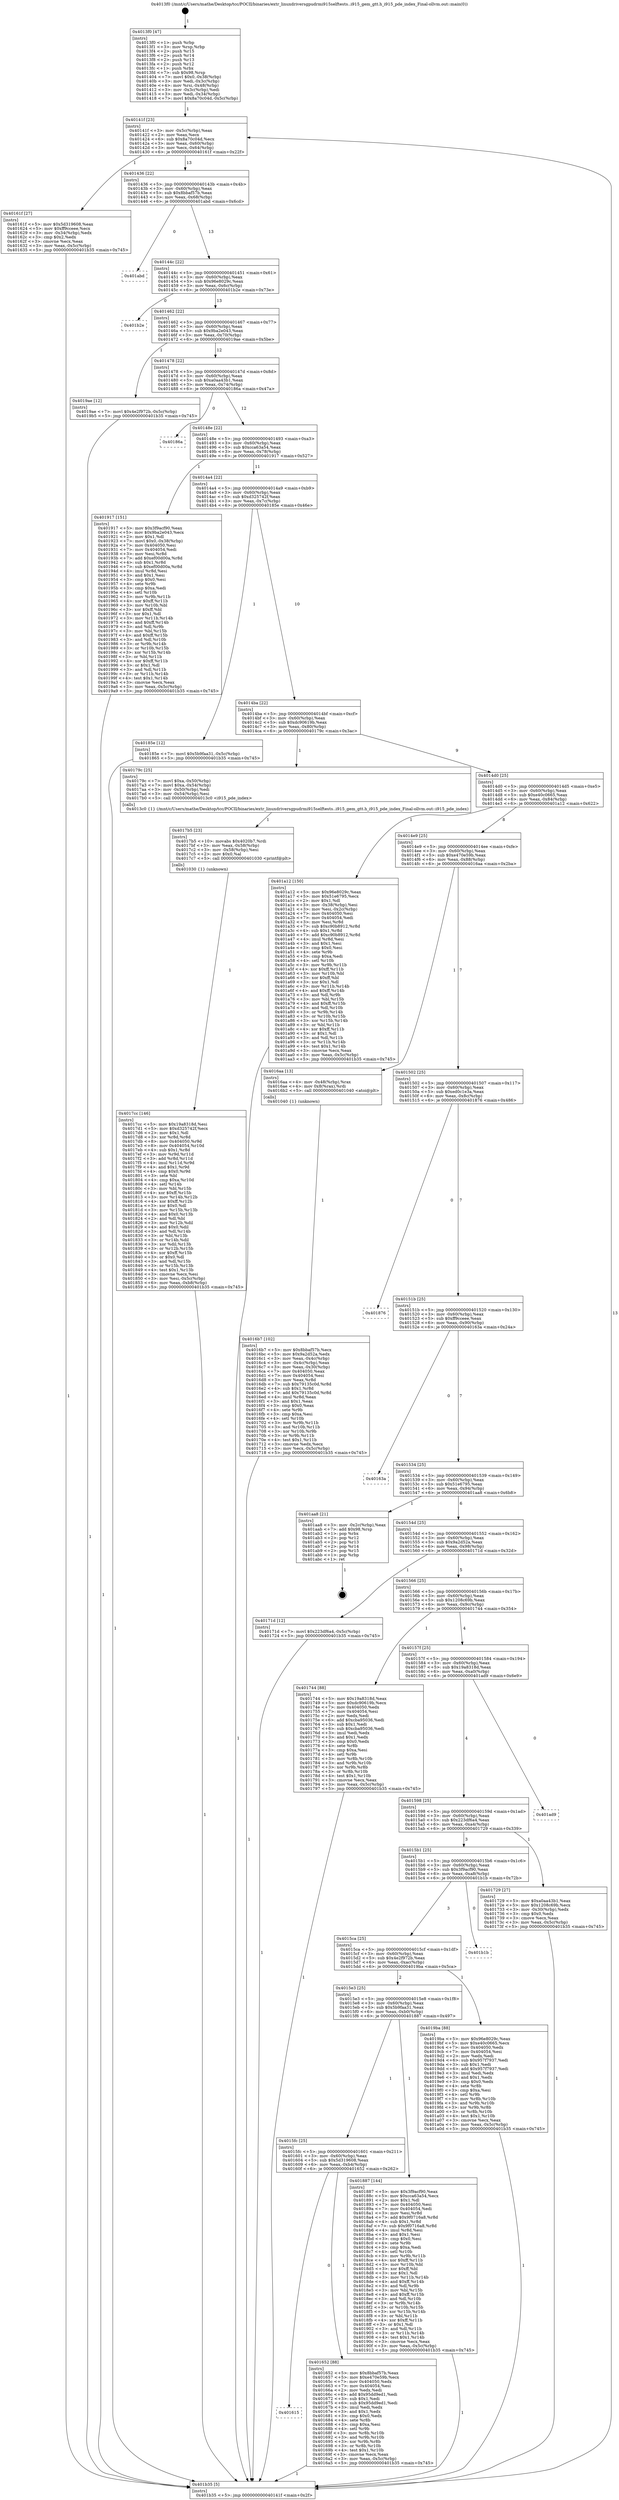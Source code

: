 digraph "0x4013f0" {
  label = "0x4013f0 (/mnt/c/Users/mathe/Desktop/tcc/POCII/binaries/extr_linuxdriversgpudrmi915selftests..i915_gem_gtt.h_i915_pde_index_Final-ollvm.out::main(0))"
  labelloc = "t"
  node[shape=record]

  Entry [label="",width=0.3,height=0.3,shape=circle,fillcolor=black,style=filled]
  "0x40141f" [label="{
     0x40141f [23]\l
     | [instrs]\l
     &nbsp;&nbsp;0x40141f \<+3\>: mov -0x5c(%rbp),%eax\l
     &nbsp;&nbsp;0x401422 \<+2\>: mov %eax,%ecx\l
     &nbsp;&nbsp;0x401424 \<+6\>: sub $0x8a70c04d,%ecx\l
     &nbsp;&nbsp;0x40142a \<+3\>: mov %eax,-0x60(%rbp)\l
     &nbsp;&nbsp;0x40142d \<+3\>: mov %ecx,-0x64(%rbp)\l
     &nbsp;&nbsp;0x401430 \<+6\>: je 000000000040161f \<main+0x22f\>\l
  }"]
  "0x40161f" [label="{
     0x40161f [27]\l
     | [instrs]\l
     &nbsp;&nbsp;0x40161f \<+5\>: mov $0x5d319608,%eax\l
     &nbsp;&nbsp;0x401624 \<+5\>: mov $0xff9cceee,%ecx\l
     &nbsp;&nbsp;0x401629 \<+3\>: mov -0x34(%rbp),%edx\l
     &nbsp;&nbsp;0x40162c \<+3\>: cmp $0x2,%edx\l
     &nbsp;&nbsp;0x40162f \<+3\>: cmovne %ecx,%eax\l
     &nbsp;&nbsp;0x401632 \<+3\>: mov %eax,-0x5c(%rbp)\l
     &nbsp;&nbsp;0x401635 \<+5\>: jmp 0000000000401b35 \<main+0x745\>\l
  }"]
  "0x401436" [label="{
     0x401436 [22]\l
     | [instrs]\l
     &nbsp;&nbsp;0x401436 \<+5\>: jmp 000000000040143b \<main+0x4b\>\l
     &nbsp;&nbsp;0x40143b \<+3\>: mov -0x60(%rbp),%eax\l
     &nbsp;&nbsp;0x40143e \<+5\>: sub $0x8bbaf57b,%eax\l
     &nbsp;&nbsp;0x401443 \<+3\>: mov %eax,-0x68(%rbp)\l
     &nbsp;&nbsp;0x401446 \<+6\>: je 0000000000401abd \<main+0x6cd\>\l
  }"]
  "0x401b35" [label="{
     0x401b35 [5]\l
     | [instrs]\l
     &nbsp;&nbsp;0x401b35 \<+5\>: jmp 000000000040141f \<main+0x2f\>\l
  }"]
  "0x4013f0" [label="{
     0x4013f0 [47]\l
     | [instrs]\l
     &nbsp;&nbsp;0x4013f0 \<+1\>: push %rbp\l
     &nbsp;&nbsp;0x4013f1 \<+3\>: mov %rsp,%rbp\l
     &nbsp;&nbsp;0x4013f4 \<+2\>: push %r15\l
     &nbsp;&nbsp;0x4013f6 \<+2\>: push %r14\l
     &nbsp;&nbsp;0x4013f8 \<+2\>: push %r13\l
     &nbsp;&nbsp;0x4013fa \<+2\>: push %r12\l
     &nbsp;&nbsp;0x4013fc \<+1\>: push %rbx\l
     &nbsp;&nbsp;0x4013fd \<+7\>: sub $0x98,%rsp\l
     &nbsp;&nbsp;0x401404 \<+7\>: movl $0x0,-0x38(%rbp)\l
     &nbsp;&nbsp;0x40140b \<+3\>: mov %edi,-0x3c(%rbp)\l
     &nbsp;&nbsp;0x40140e \<+4\>: mov %rsi,-0x48(%rbp)\l
     &nbsp;&nbsp;0x401412 \<+3\>: mov -0x3c(%rbp),%edi\l
     &nbsp;&nbsp;0x401415 \<+3\>: mov %edi,-0x34(%rbp)\l
     &nbsp;&nbsp;0x401418 \<+7\>: movl $0x8a70c04d,-0x5c(%rbp)\l
  }"]
  Exit [label="",width=0.3,height=0.3,shape=circle,fillcolor=black,style=filled,peripheries=2]
  "0x401abd" [label="{
     0x401abd\l
  }", style=dashed]
  "0x40144c" [label="{
     0x40144c [22]\l
     | [instrs]\l
     &nbsp;&nbsp;0x40144c \<+5\>: jmp 0000000000401451 \<main+0x61\>\l
     &nbsp;&nbsp;0x401451 \<+3\>: mov -0x60(%rbp),%eax\l
     &nbsp;&nbsp;0x401454 \<+5\>: sub $0x96e8029c,%eax\l
     &nbsp;&nbsp;0x401459 \<+3\>: mov %eax,-0x6c(%rbp)\l
     &nbsp;&nbsp;0x40145c \<+6\>: je 0000000000401b2e \<main+0x73e\>\l
  }"]
  "0x4017cc" [label="{
     0x4017cc [146]\l
     | [instrs]\l
     &nbsp;&nbsp;0x4017cc \<+5\>: mov $0x19a8318d,%esi\l
     &nbsp;&nbsp;0x4017d1 \<+5\>: mov $0xd325742f,%ecx\l
     &nbsp;&nbsp;0x4017d6 \<+2\>: mov $0x1,%dl\l
     &nbsp;&nbsp;0x4017d8 \<+3\>: xor %r8d,%r8d\l
     &nbsp;&nbsp;0x4017db \<+8\>: mov 0x404050,%r9d\l
     &nbsp;&nbsp;0x4017e3 \<+8\>: mov 0x404054,%r10d\l
     &nbsp;&nbsp;0x4017eb \<+4\>: sub $0x1,%r8d\l
     &nbsp;&nbsp;0x4017ef \<+3\>: mov %r9d,%r11d\l
     &nbsp;&nbsp;0x4017f2 \<+3\>: add %r8d,%r11d\l
     &nbsp;&nbsp;0x4017f5 \<+4\>: imul %r11d,%r9d\l
     &nbsp;&nbsp;0x4017f9 \<+4\>: and $0x1,%r9d\l
     &nbsp;&nbsp;0x4017fd \<+4\>: cmp $0x0,%r9d\l
     &nbsp;&nbsp;0x401801 \<+3\>: sete %bl\l
     &nbsp;&nbsp;0x401804 \<+4\>: cmp $0xa,%r10d\l
     &nbsp;&nbsp;0x401808 \<+4\>: setl %r14b\l
     &nbsp;&nbsp;0x40180c \<+3\>: mov %bl,%r15b\l
     &nbsp;&nbsp;0x40180f \<+4\>: xor $0xff,%r15b\l
     &nbsp;&nbsp;0x401813 \<+3\>: mov %r14b,%r12b\l
     &nbsp;&nbsp;0x401816 \<+4\>: xor $0xff,%r12b\l
     &nbsp;&nbsp;0x40181a \<+3\>: xor $0x0,%dl\l
     &nbsp;&nbsp;0x40181d \<+3\>: mov %r15b,%r13b\l
     &nbsp;&nbsp;0x401820 \<+4\>: and $0x0,%r13b\l
     &nbsp;&nbsp;0x401824 \<+2\>: and %dl,%bl\l
     &nbsp;&nbsp;0x401826 \<+3\>: mov %r12b,%dil\l
     &nbsp;&nbsp;0x401829 \<+4\>: and $0x0,%dil\l
     &nbsp;&nbsp;0x40182d \<+3\>: and %dl,%r14b\l
     &nbsp;&nbsp;0x401830 \<+3\>: or %bl,%r13b\l
     &nbsp;&nbsp;0x401833 \<+3\>: or %r14b,%dil\l
     &nbsp;&nbsp;0x401836 \<+3\>: xor %dil,%r13b\l
     &nbsp;&nbsp;0x401839 \<+3\>: or %r12b,%r15b\l
     &nbsp;&nbsp;0x40183c \<+4\>: xor $0xff,%r15b\l
     &nbsp;&nbsp;0x401840 \<+3\>: or $0x0,%dl\l
     &nbsp;&nbsp;0x401843 \<+3\>: and %dl,%r15b\l
     &nbsp;&nbsp;0x401846 \<+3\>: or %r15b,%r13b\l
     &nbsp;&nbsp;0x401849 \<+4\>: test $0x1,%r13b\l
     &nbsp;&nbsp;0x40184d \<+3\>: cmovne %ecx,%esi\l
     &nbsp;&nbsp;0x401850 \<+3\>: mov %esi,-0x5c(%rbp)\l
     &nbsp;&nbsp;0x401853 \<+6\>: mov %eax,-0xb8(%rbp)\l
     &nbsp;&nbsp;0x401859 \<+5\>: jmp 0000000000401b35 \<main+0x745\>\l
  }"]
  "0x401b2e" [label="{
     0x401b2e\l
  }", style=dashed]
  "0x401462" [label="{
     0x401462 [22]\l
     | [instrs]\l
     &nbsp;&nbsp;0x401462 \<+5\>: jmp 0000000000401467 \<main+0x77\>\l
     &nbsp;&nbsp;0x401467 \<+3\>: mov -0x60(%rbp),%eax\l
     &nbsp;&nbsp;0x40146a \<+5\>: sub $0x9ba2e043,%eax\l
     &nbsp;&nbsp;0x40146f \<+3\>: mov %eax,-0x70(%rbp)\l
     &nbsp;&nbsp;0x401472 \<+6\>: je 00000000004019ae \<main+0x5be\>\l
  }"]
  "0x4017b5" [label="{
     0x4017b5 [23]\l
     | [instrs]\l
     &nbsp;&nbsp;0x4017b5 \<+10\>: movabs $0x4020b7,%rdi\l
     &nbsp;&nbsp;0x4017bf \<+3\>: mov %eax,-0x58(%rbp)\l
     &nbsp;&nbsp;0x4017c2 \<+3\>: mov -0x58(%rbp),%esi\l
     &nbsp;&nbsp;0x4017c5 \<+2\>: mov $0x0,%al\l
     &nbsp;&nbsp;0x4017c7 \<+5\>: call 0000000000401030 \<printf@plt\>\l
     | [calls]\l
     &nbsp;&nbsp;0x401030 \{1\} (unknown)\l
  }"]
  "0x4019ae" [label="{
     0x4019ae [12]\l
     | [instrs]\l
     &nbsp;&nbsp;0x4019ae \<+7\>: movl $0x4e2f972b,-0x5c(%rbp)\l
     &nbsp;&nbsp;0x4019b5 \<+5\>: jmp 0000000000401b35 \<main+0x745\>\l
  }"]
  "0x401478" [label="{
     0x401478 [22]\l
     | [instrs]\l
     &nbsp;&nbsp;0x401478 \<+5\>: jmp 000000000040147d \<main+0x8d\>\l
     &nbsp;&nbsp;0x40147d \<+3\>: mov -0x60(%rbp),%eax\l
     &nbsp;&nbsp;0x401480 \<+5\>: sub $0xa0aa43b1,%eax\l
     &nbsp;&nbsp;0x401485 \<+3\>: mov %eax,-0x74(%rbp)\l
     &nbsp;&nbsp;0x401488 \<+6\>: je 000000000040186a \<main+0x47a\>\l
  }"]
  "0x4016b7" [label="{
     0x4016b7 [102]\l
     | [instrs]\l
     &nbsp;&nbsp;0x4016b7 \<+5\>: mov $0x8bbaf57b,%ecx\l
     &nbsp;&nbsp;0x4016bc \<+5\>: mov $0x9a2d52a,%edx\l
     &nbsp;&nbsp;0x4016c1 \<+3\>: mov %eax,-0x4c(%rbp)\l
     &nbsp;&nbsp;0x4016c4 \<+3\>: mov -0x4c(%rbp),%eax\l
     &nbsp;&nbsp;0x4016c7 \<+3\>: mov %eax,-0x30(%rbp)\l
     &nbsp;&nbsp;0x4016ca \<+7\>: mov 0x404050,%eax\l
     &nbsp;&nbsp;0x4016d1 \<+7\>: mov 0x404054,%esi\l
     &nbsp;&nbsp;0x4016d8 \<+3\>: mov %eax,%r8d\l
     &nbsp;&nbsp;0x4016db \<+7\>: sub $0x79135c0d,%r8d\l
     &nbsp;&nbsp;0x4016e2 \<+4\>: sub $0x1,%r8d\l
     &nbsp;&nbsp;0x4016e6 \<+7\>: add $0x79135c0d,%r8d\l
     &nbsp;&nbsp;0x4016ed \<+4\>: imul %r8d,%eax\l
     &nbsp;&nbsp;0x4016f1 \<+3\>: and $0x1,%eax\l
     &nbsp;&nbsp;0x4016f4 \<+3\>: cmp $0x0,%eax\l
     &nbsp;&nbsp;0x4016f7 \<+4\>: sete %r9b\l
     &nbsp;&nbsp;0x4016fb \<+3\>: cmp $0xa,%esi\l
     &nbsp;&nbsp;0x4016fe \<+4\>: setl %r10b\l
     &nbsp;&nbsp;0x401702 \<+3\>: mov %r9b,%r11b\l
     &nbsp;&nbsp;0x401705 \<+3\>: and %r10b,%r11b\l
     &nbsp;&nbsp;0x401708 \<+3\>: xor %r10b,%r9b\l
     &nbsp;&nbsp;0x40170b \<+3\>: or %r9b,%r11b\l
     &nbsp;&nbsp;0x40170e \<+4\>: test $0x1,%r11b\l
     &nbsp;&nbsp;0x401712 \<+3\>: cmovne %edx,%ecx\l
     &nbsp;&nbsp;0x401715 \<+3\>: mov %ecx,-0x5c(%rbp)\l
     &nbsp;&nbsp;0x401718 \<+5\>: jmp 0000000000401b35 \<main+0x745\>\l
  }"]
  "0x40186a" [label="{
     0x40186a\l
  }", style=dashed]
  "0x40148e" [label="{
     0x40148e [22]\l
     | [instrs]\l
     &nbsp;&nbsp;0x40148e \<+5\>: jmp 0000000000401493 \<main+0xa3\>\l
     &nbsp;&nbsp;0x401493 \<+3\>: mov -0x60(%rbp),%eax\l
     &nbsp;&nbsp;0x401496 \<+5\>: sub $0xcca63a54,%eax\l
     &nbsp;&nbsp;0x40149b \<+3\>: mov %eax,-0x78(%rbp)\l
     &nbsp;&nbsp;0x40149e \<+6\>: je 0000000000401917 \<main+0x527\>\l
  }"]
  "0x401615" [label="{
     0x401615\l
  }", style=dashed]
  "0x401917" [label="{
     0x401917 [151]\l
     | [instrs]\l
     &nbsp;&nbsp;0x401917 \<+5\>: mov $0x3f9acf90,%eax\l
     &nbsp;&nbsp;0x40191c \<+5\>: mov $0x9ba2e043,%ecx\l
     &nbsp;&nbsp;0x401921 \<+2\>: mov $0x1,%dl\l
     &nbsp;&nbsp;0x401923 \<+7\>: movl $0x0,-0x38(%rbp)\l
     &nbsp;&nbsp;0x40192a \<+7\>: mov 0x404050,%esi\l
     &nbsp;&nbsp;0x401931 \<+7\>: mov 0x404054,%edi\l
     &nbsp;&nbsp;0x401938 \<+3\>: mov %esi,%r8d\l
     &nbsp;&nbsp;0x40193b \<+7\>: add $0xef00d00a,%r8d\l
     &nbsp;&nbsp;0x401942 \<+4\>: sub $0x1,%r8d\l
     &nbsp;&nbsp;0x401946 \<+7\>: sub $0xef00d00a,%r8d\l
     &nbsp;&nbsp;0x40194d \<+4\>: imul %r8d,%esi\l
     &nbsp;&nbsp;0x401951 \<+3\>: and $0x1,%esi\l
     &nbsp;&nbsp;0x401954 \<+3\>: cmp $0x0,%esi\l
     &nbsp;&nbsp;0x401957 \<+4\>: sete %r9b\l
     &nbsp;&nbsp;0x40195b \<+3\>: cmp $0xa,%edi\l
     &nbsp;&nbsp;0x40195e \<+4\>: setl %r10b\l
     &nbsp;&nbsp;0x401962 \<+3\>: mov %r9b,%r11b\l
     &nbsp;&nbsp;0x401965 \<+4\>: xor $0xff,%r11b\l
     &nbsp;&nbsp;0x401969 \<+3\>: mov %r10b,%bl\l
     &nbsp;&nbsp;0x40196c \<+3\>: xor $0xff,%bl\l
     &nbsp;&nbsp;0x40196f \<+3\>: xor $0x1,%dl\l
     &nbsp;&nbsp;0x401972 \<+3\>: mov %r11b,%r14b\l
     &nbsp;&nbsp;0x401975 \<+4\>: and $0xff,%r14b\l
     &nbsp;&nbsp;0x401979 \<+3\>: and %dl,%r9b\l
     &nbsp;&nbsp;0x40197c \<+3\>: mov %bl,%r15b\l
     &nbsp;&nbsp;0x40197f \<+4\>: and $0xff,%r15b\l
     &nbsp;&nbsp;0x401983 \<+3\>: and %dl,%r10b\l
     &nbsp;&nbsp;0x401986 \<+3\>: or %r9b,%r14b\l
     &nbsp;&nbsp;0x401989 \<+3\>: or %r10b,%r15b\l
     &nbsp;&nbsp;0x40198c \<+3\>: xor %r15b,%r14b\l
     &nbsp;&nbsp;0x40198f \<+3\>: or %bl,%r11b\l
     &nbsp;&nbsp;0x401992 \<+4\>: xor $0xff,%r11b\l
     &nbsp;&nbsp;0x401996 \<+3\>: or $0x1,%dl\l
     &nbsp;&nbsp;0x401999 \<+3\>: and %dl,%r11b\l
     &nbsp;&nbsp;0x40199c \<+3\>: or %r11b,%r14b\l
     &nbsp;&nbsp;0x40199f \<+4\>: test $0x1,%r14b\l
     &nbsp;&nbsp;0x4019a3 \<+3\>: cmovne %ecx,%eax\l
     &nbsp;&nbsp;0x4019a6 \<+3\>: mov %eax,-0x5c(%rbp)\l
     &nbsp;&nbsp;0x4019a9 \<+5\>: jmp 0000000000401b35 \<main+0x745\>\l
  }"]
  "0x4014a4" [label="{
     0x4014a4 [22]\l
     | [instrs]\l
     &nbsp;&nbsp;0x4014a4 \<+5\>: jmp 00000000004014a9 \<main+0xb9\>\l
     &nbsp;&nbsp;0x4014a9 \<+3\>: mov -0x60(%rbp),%eax\l
     &nbsp;&nbsp;0x4014ac \<+5\>: sub $0xd325742f,%eax\l
     &nbsp;&nbsp;0x4014b1 \<+3\>: mov %eax,-0x7c(%rbp)\l
     &nbsp;&nbsp;0x4014b4 \<+6\>: je 000000000040185e \<main+0x46e\>\l
  }"]
  "0x401652" [label="{
     0x401652 [88]\l
     | [instrs]\l
     &nbsp;&nbsp;0x401652 \<+5\>: mov $0x8bbaf57b,%eax\l
     &nbsp;&nbsp;0x401657 \<+5\>: mov $0xe470e59b,%ecx\l
     &nbsp;&nbsp;0x40165c \<+7\>: mov 0x404050,%edx\l
     &nbsp;&nbsp;0x401663 \<+7\>: mov 0x404054,%esi\l
     &nbsp;&nbsp;0x40166a \<+2\>: mov %edx,%edi\l
     &nbsp;&nbsp;0x40166c \<+6\>: add $0x95dd9ed1,%edi\l
     &nbsp;&nbsp;0x401672 \<+3\>: sub $0x1,%edi\l
     &nbsp;&nbsp;0x401675 \<+6\>: sub $0x95dd9ed1,%edi\l
     &nbsp;&nbsp;0x40167b \<+3\>: imul %edi,%edx\l
     &nbsp;&nbsp;0x40167e \<+3\>: and $0x1,%edx\l
     &nbsp;&nbsp;0x401681 \<+3\>: cmp $0x0,%edx\l
     &nbsp;&nbsp;0x401684 \<+4\>: sete %r8b\l
     &nbsp;&nbsp;0x401688 \<+3\>: cmp $0xa,%esi\l
     &nbsp;&nbsp;0x40168b \<+4\>: setl %r9b\l
     &nbsp;&nbsp;0x40168f \<+3\>: mov %r8b,%r10b\l
     &nbsp;&nbsp;0x401692 \<+3\>: and %r9b,%r10b\l
     &nbsp;&nbsp;0x401695 \<+3\>: xor %r9b,%r8b\l
     &nbsp;&nbsp;0x401698 \<+3\>: or %r8b,%r10b\l
     &nbsp;&nbsp;0x40169b \<+4\>: test $0x1,%r10b\l
     &nbsp;&nbsp;0x40169f \<+3\>: cmovne %ecx,%eax\l
     &nbsp;&nbsp;0x4016a2 \<+3\>: mov %eax,-0x5c(%rbp)\l
     &nbsp;&nbsp;0x4016a5 \<+5\>: jmp 0000000000401b35 \<main+0x745\>\l
  }"]
  "0x40185e" [label="{
     0x40185e [12]\l
     | [instrs]\l
     &nbsp;&nbsp;0x40185e \<+7\>: movl $0x5b9faa31,-0x5c(%rbp)\l
     &nbsp;&nbsp;0x401865 \<+5\>: jmp 0000000000401b35 \<main+0x745\>\l
  }"]
  "0x4014ba" [label="{
     0x4014ba [22]\l
     | [instrs]\l
     &nbsp;&nbsp;0x4014ba \<+5\>: jmp 00000000004014bf \<main+0xcf\>\l
     &nbsp;&nbsp;0x4014bf \<+3\>: mov -0x60(%rbp),%eax\l
     &nbsp;&nbsp;0x4014c2 \<+5\>: sub $0xdc90619b,%eax\l
     &nbsp;&nbsp;0x4014c7 \<+3\>: mov %eax,-0x80(%rbp)\l
     &nbsp;&nbsp;0x4014ca \<+6\>: je 000000000040179c \<main+0x3ac\>\l
  }"]
  "0x4015fc" [label="{
     0x4015fc [25]\l
     | [instrs]\l
     &nbsp;&nbsp;0x4015fc \<+5\>: jmp 0000000000401601 \<main+0x211\>\l
     &nbsp;&nbsp;0x401601 \<+3\>: mov -0x60(%rbp),%eax\l
     &nbsp;&nbsp;0x401604 \<+5\>: sub $0x5d319608,%eax\l
     &nbsp;&nbsp;0x401609 \<+6\>: mov %eax,-0xb4(%rbp)\l
     &nbsp;&nbsp;0x40160f \<+6\>: je 0000000000401652 \<main+0x262\>\l
  }"]
  "0x40179c" [label="{
     0x40179c [25]\l
     | [instrs]\l
     &nbsp;&nbsp;0x40179c \<+7\>: movl $0xa,-0x50(%rbp)\l
     &nbsp;&nbsp;0x4017a3 \<+7\>: movl $0xa,-0x54(%rbp)\l
     &nbsp;&nbsp;0x4017aa \<+3\>: mov -0x50(%rbp),%edi\l
     &nbsp;&nbsp;0x4017ad \<+3\>: mov -0x54(%rbp),%esi\l
     &nbsp;&nbsp;0x4017b0 \<+5\>: call 00000000004013c0 \<i915_pde_index\>\l
     | [calls]\l
     &nbsp;&nbsp;0x4013c0 \{1\} (/mnt/c/Users/mathe/Desktop/tcc/POCII/binaries/extr_linuxdriversgpudrmi915selftests..i915_gem_gtt.h_i915_pde_index_Final-ollvm.out::i915_pde_index)\l
  }"]
  "0x4014d0" [label="{
     0x4014d0 [25]\l
     | [instrs]\l
     &nbsp;&nbsp;0x4014d0 \<+5\>: jmp 00000000004014d5 \<main+0xe5\>\l
     &nbsp;&nbsp;0x4014d5 \<+3\>: mov -0x60(%rbp),%eax\l
     &nbsp;&nbsp;0x4014d8 \<+5\>: sub $0xe40c0665,%eax\l
     &nbsp;&nbsp;0x4014dd \<+6\>: mov %eax,-0x84(%rbp)\l
     &nbsp;&nbsp;0x4014e3 \<+6\>: je 0000000000401a12 \<main+0x622\>\l
  }"]
  "0x401887" [label="{
     0x401887 [144]\l
     | [instrs]\l
     &nbsp;&nbsp;0x401887 \<+5\>: mov $0x3f9acf90,%eax\l
     &nbsp;&nbsp;0x40188c \<+5\>: mov $0xcca63a54,%ecx\l
     &nbsp;&nbsp;0x401891 \<+2\>: mov $0x1,%dl\l
     &nbsp;&nbsp;0x401893 \<+7\>: mov 0x404050,%esi\l
     &nbsp;&nbsp;0x40189a \<+7\>: mov 0x404054,%edi\l
     &nbsp;&nbsp;0x4018a1 \<+3\>: mov %esi,%r8d\l
     &nbsp;&nbsp;0x4018a4 \<+7\>: add $0x9f0716a8,%r8d\l
     &nbsp;&nbsp;0x4018ab \<+4\>: sub $0x1,%r8d\l
     &nbsp;&nbsp;0x4018af \<+7\>: sub $0x9f0716a8,%r8d\l
     &nbsp;&nbsp;0x4018b6 \<+4\>: imul %r8d,%esi\l
     &nbsp;&nbsp;0x4018ba \<+3\>: and $0x1,%esi\l
     &nbsp;&nbsp;0x4018bd \<+3\>: cmp $0x0,%esi\l
     &nbsp;&nbsp;0x4018c0 \<+4\>: sete %r9b\l
     &nbsp;&nbsp;0x4018c4 \<+3\>: cmp $0xa,%edi\l
     &nbsp;&nbsp;0x4018c7 \<+4\>: setl %r10b\l
     &nbsp;&nbsp;0x4018cb \<+3\>: mov %r9b,%r11b\l
     &nbsp;&nbsp;0x4018ce \<+4\>: xor $0xff,%r11b\l
     &nbsp;&nbsp;0x4018d2 \<+3\>: mov %r10b,%bl\l
     &nbsp;&nbsp;0x4018d5 \<+3\>: xor $0xff,%bl\l
     &nbsp;&nbsp;0x4018d8 \<+3\>: xor $0x1,%dl\l
     &nbsp;&nbsp;0x4018db \<+3\>: mov %r11b,%r14b\l
     &nbsp;&nbsp;0x4018de \<+4\>: and $0xff,%r14b\l
     &nbsp;&nbsp;0x4018e2 \<+3\>: and %dl,%r9b\l
     &nbsp;&nbsp;0x4018e5 \<+3\>: mov %bl,%r15b\l
     &nbsp;&nbsp;0x4018e8 \<+4\>: and $0xff,%r15b\l
     &nbsp;&nbsp;0x4018ec \<+3\>: and %dl,%r10b\l
     &nbsp;&nbsp;0x4018ef \<+3\>: or %r9b,%r14b\l
     &nbsp;&nbsp;0x4018f2 \<+3\>: or %r10b,%r15b\l
     &nbsp;&nbsp;0x4018f5 \<+3\>: xor %r15b,%r14b\l
     &nbsp;&nbsp;0x4018f8 \<+3\>: or %bl,%r11b\l
     &nbsp;&nbsp;0x4018fb \<+4\>: xor $0xff,%r11b\l
     &nbsp;&nbsp;0x4018ff \<+3\>: or $0x1,%dl\l
     &nbsp;&nbsp;0x401902 \<+3\>: and %dl,%r11b\l
     &nbsp;&nbsp;0x401905 \<+3\>: or %r11b,%r14b\l
     &nbsp;&nbsp;0x401908 \<+4\>: test $0x1,%r14b\l
     &nbsp;&nbsp;0x40190c \<+3\>: cmovne %ecx,%eax\l
     &nbsp;&nbsp;0x40190f \<+3\>: mov %eax,-0x5c(%rbp)\l
     &nbsp;&nbsp;0x401912 \<+5\>: jmp 0000000000401b35 \<main+0x745\>\l
  }"]
  "0x401a12" [label="{
     0x401a12 [150]\l
     | [instrs]\l
     &nbsp;&nbsp;0x401a12 \<+5\>: mov $0x96e8029c,%eax\l
     &nbsp;&nbsp;0x401a17 \<+5\>: mov $0x51e6795,%ecx\l
     &nbsp;&nbsp;0x401a1c \<+2\>: mov $0x1,%dl\l
     &nbsp;&nbsp;0x401a1e \<+3\>: mov -0x38(%rbp),%esi\l
     &nbsp;&nbsp;0x401a21 \<+3\>: mov %esi,-0x2c(%rbp)\l
     &nbsp;&nbsp;0x401a24 \<+7\>: mov 0x404050,%esi\l
     &nbsp;&nbsp;0x401a2b \<+7\>: mov 0x404054,%edi\l
     &nbsp;&nbsp;0x401a32 \<+3\>: mov %esi,%r8d\l
     &nbsp;&nbsp;0x401a35 \<+7\>: sub $0xc90b8912,%r8d\l
     &nbsp;&nbsp;0x401a3c \<+4\>: sub $0x1,%r8d\l
     &nbsp;&nbsp;0x401a40 \<+7\>: add $0xc90b8912,%r8d\l
     &nbsp;&nbsp;0x401a47 \<+4\>: imul %r8d,%esi\l
     &nbsp;&nbsp;0x401a4b \<+3\>: and $0x1,%esi\l
     &nbsp;&nbsp;0x401a4e \<+3\>: cmp $0x0,%esi\l
     &nbsp;&nbsp;0x401a51 \<+4\>: sete %r9b\l
     &nbsp;&nbsp;0x401a55 \<+3\>: cmp $0xa,%edi\l
     &nbsp;&nbsp;0x401a58 \<+4\>: setl %r10b\l
     &nbsp;&nbsp;0x401a5c \<+3\>: mov %r9b,%r11b\l
     &nbsp;&nbsp;0x401a5f \<+4\>: xor $0xff,%r11b\l
     &nbsp;&nbsp;0x401a63 \<+3\>: mov %r10b,%bl\l
     &nbsp;&nbsp;0x401a66 \<+3\>: xor $0xff,%bl\l
     &nbsp;&nbsp;0x401a69 \<+3\>: xor $0x1,%dl\l
     &nbsp;&nbsp;0x401a6c \<+3\>: mov %r11b,%r14b\l
     &nbsp;&nbsp;0x401a6f \<+4\>: and $0xff,%r14b\l
     &nbsp;&nbsp;0x401a73 \<+3\>: and %dl,%r9b\l
     &nbsp;&nbsp;0x401a76 \<+3\>: mov %bl,%r15b\l
     &nbsp;&nbsp;0x401a79 \<+4\>: and $0xff,%r15b\l
     &nbsp;&nbsp;0x401a7d \<+3\>: and %dl,%r10b\l
     &nbsp;&nbsp;0x401a80 \<+3\>: or %r9b,%r14b\l
     &nbsp;&nbsp;0x401a83 \<+3\>: or %r10b,%r15b\l
     &nbsp;&nbsp;0x401a86 \<+3\>: xor %r15b,%r14b\l
     &nbsp;&nbsp;0x401a89 \<+3\>: or %bl,%r11b\l
     &nbsp;&nbsp;0x401a8c \<+4\>: xor $0xff,%r11b\l
     &nbsp;&nbsp;0x401a90 \<+3\>: or $0x1,%dl\l
     &nbsp;&nbsp;0x401a93 \<+3\>: and %dl,%r11b\l
     &nbsp;&nbsp;0x401a96 \<+3\>: or %r11b,%r14b\l
     &nbsp;&nbsp;0x401a99 \<+4\>: test $0x1,%r14b\l
     &nbsp;&nbsp;0x401a9d \<+3\>: cmovne %ecx,%eax\l
     &nbsp;&nbsp;0x401aa0 \<+3\>: mov %eax,-0x5c(%rbp)\l
     &nbsp;&nbsp;0x401aa3 \<+5\>: jmp 0000000000401b35 \<main+0x745\>\l
  }"]
  "0x4014e9" [label="{
     0x4014e9 [25]\l
     | [instrs]\l
     &nbsp;&nbsp;0x4014e9 \<+5\>: jmp 00000000004014ee \<main+0xfe\>\l
     &nbsp;&nbsp;0x4014ee \<+3\>: mov -0x60(%rbp),%eax\l
     &nbsp;&nbsp;0x4014f1 \<+5\>: sub $0xe470e59b,%eax\l
     &nbsp;&nbsp;0x4014f6 \<+6\>: mov %eax,-0x88(%rbp)\l
     &nbsp;&nbsp;0x4014fc \<+6\>: je 00000000004016aa \<main+0x2ba\>\l
  }"]
  "0x4015e3" [label="{
     0x4015e3 [25]\l
     | [instrs]\l
     &nbsp;&nbsp;0x4015e3 \<+5\>: jmp 00000000004015e8 \<main+0x1f8\>\l
     &nbsp;&nbsp;0x4015e8 \<+3\>: mov -0x60(%rbp),%eax\l
     &nbsp;&nbsp;0x4015eb \<+5\>: sub $0x5b9faa31,%eax\l
     &nbsp;&nbsp;0x4015f0 \<+6\>: mov %eax,-0xb0(%rbp)\l
     &nbsp;&nbsp;0x4015f6 \<+6\>: je 0000000000401887 \<main+0x497\>\l
  }"]
  "0x4016aa" [label="{
     0x4016aa [13]\l
     | [instrs]\l
     &nbsp;&nbsp;0x4016aa \<+4\>: mov -0x48(%rbp),%rax\l
     &nbsp;&nbsp;0x4016ae \<+4\>: mov 0x8(%rax),%rdi\l
     &nbsp;&nbsp;0x4016b2 \<+5\>: call 0000000000401040 \<atoi@plt\>\l
     | [calls]\l
     &nbsp;&nbsp;0x401040 \{1\} (unknown)\l
  }"]
  "0x401502" [label="{
     0x401502 [25]\l
     | [instrs]\l
     &nbsp;&nbsp;0x401502 \<+5\>: jmp 0000000000401507 \<main+0x117\>\l
     &nbsp;&nbsp;0x401507 \<+3\>: mov -0x60(%rbp),%eax\l
     &nbsp;&nbsp;0x40150a \<+5\>: sub $0xed0c1e3a,%eax\l
     &nbsp;&nbsp;0x40150f \<+6\>: mov %eax,-0x8c(%rbp)\l
     &nbsp;&nbsp;0x401515 \<+6\>: je 0000000000401876 \<main+0x486\>\l
  }"]
  "0x4019ba" [label="{
     0x4019ba [88]\l
     | [instrs]\l
     &nbsp;&nbsp;0x4019ba \<+5\>: mov $0x96e8029c,%eax\l
     &nbsp;&nbsp;0x4019bf \<+5\>: mov $0xe40c0665,%ecx\l
     &nbsp;&nbsp;0x4019c4 \<+7\>: mov 0x404050,%edx\l
     &nbsp;&nbsp;0x4019cb \<+7\>: mov 0x404054,%esi\l
     &nbsp;&nbsp;0x4019d2 \<+2\>: mov %edx,%edi\l
     &nbsp;&nbsp;0x4019d4 \<+6\>: sub $0x957f7937,%edi\l
     &nbsp;&nbsp;0x4019da \<+3\>: sub $0x1,%edi\l
     &nbsp;&nbsp;0x4019dd \<+6\>: add $0x957f7937,%edi\l
     &nbsp;&nbsp;0x4019e3 \<+3\>: imul %edi,%edx\l
     &nbsp;&nbsp;0x4019e6 \<+3\>: and $0x1,%edx\l
     &nbsp;&nbsp;0x4019e9 \<+3\>: cmp $0x0,%edx\l
     &nbsp;&nbsp;0x4019ec \<+4\>: sete %r8b\l
     &nbsp;&nbsp;0x4019f0 \<+3\>: cmp $0xa,%esi\l
     &nbsp;&nbsp;0x4019f3 \<+4\>: setl %r9b\l
     &nbsp;&nbsp;0x4019f7 \<+3\>: mov %r8b,%r10b\l
     &nbsp;&nbsp;0x4019fa \<+3\>: and %r9b,%r10b\l
     &nbsp;&nbsp;0x4019fd \<+3\>: xor %r9b,%r8b\l
     &nbsp;&nbsp;0x401a00 \<+3\>: or %r8b,%r10b\l
     &nbsp;&nbsp;0x401a03 \<+4\>: test $0x1,%r10b\l
     &nbsp;&nbsp;0x401a07 \<+3\>: cmovne %ecx,%eax\l
     &nbsp;&nbsp;0x401a0a \<+3\>: mov %eax,-0x5c(%rbp)\l
     &nbsp;&nbsp;0x401a0d \<+5\>: jmp 0000000000401b35 \<main+0x745\>\l
  }"]
  "0x401876" [label="{
     0x401876\l
  }", style=dashed]
  "0x40151b" [label="{
     0x40151b [25]\l
     | [instrs]\l
     &nbsp;&nbsp;0x40151b \<+5\>: jmp 0000000000401520 \<main+0x130\>\l
     &nbsp;&nbsp;0x401520 \<+3\>: mov -0x60(%rbp),%eax\l
     &nbsp;&nbsp;0x401523 \<+5\>: sub $0xff9cceee,%eax\l
     &nbsp;&nbsp;0x401528 \<+6\>: mov %eax,-0x90(%rbp)\l
     &nbsp;&nbsp;0x40152e \<+6\>: je 000000000040163a \<main+0x24a\>\l
  }"]
  "0x4015ca" [label="{
     0x4015ca [25]\l
     | [instrs]\l
     &nbsp;&nbsp;0x4015ca \<+5\>: jmp 00000000004015cf \<main+0x1df\>\l
     &nbsp;&nbsp;0x4015cf \<+3\>: mov -0x60(%rbp),%eax\l
     &nbsp;&nbsp;0x4015d2 \<+5\>: sub $0x4e2f972b,%eax\l
     &nbsp;&nbsp;0x4015d7 \<+6\>: mov %eax,-0xac(%rbp)\l
     &nbsp;&nbsp;0x4015dd \<+6\>: je 00000000004019ba \<main+0x5ca\>\l
  }"]
  "0x40163a" [label="{
     0x40163a\l
  }", style=dashed]
  "0x401534" [label="{
     0x401534 [25]\l
     | [instrs]\l
     &nbsp;&nbsp;0x401534 \<+5\>: jmp 0000000000401539 \<main+0x149\>\l
     &nbsp;&nbsp;0x401539 \<+3\>: mov -0x60(%rbp),%eax\l
     &nbsp;&nbsp;0x40153c \<+5\>: sub $0x51e6795,%eax\l
     &nbsp;&nbsp;0x401541 \<+6\>: mov %eax,-0x94(%rbp)\l
     &nbsp;&nbsp;0x401547 \<+6\>: je 0000000000401aa8 \<main+0x6b8\>\l
  }"]
  "0x401b1b" [label="{
     0x401b1b\l
  }", style=dashed]
  "0x401aa8" [label="{
     0x401aa8 [21]\l
     | [instrs]\l
     &nbsp;&nbsp;0x401aa8 \<+3\>: mov -0x2c(%rbp),%eax\l
     &nbsp;&nbsp;0x401aab \<+7\>: add $0x98,%rsp\l
     &nbsp;&nbsp;0x401ab2 \<+1\>: pop %rbx\l
     &nbsp;&nbsp;0x401ab3 \<+2\>: pop %r12\l
     &nbsp;&nbsp;0x401ab5 \<+2\>: pop %r13\l
     &nbsp;&nbsp;0x401ab7 \<+2\>: pop %r14\l
     &nbsp;&nbsp;0x401ab9 \<+2\>: pop %r15\l
     &nbsp;&nbsp;0x401abb \<+1\>: pop %rbp\l
     &nbsp;&nbsp;0x401abc \<+1\>: ret\l
  }"]
  "0x40154d" [label="{
     0x40154d [25]\l
     | [instrs]\l
     &nbsp;&nbsp;0x40154d \<+5\>: jmp 0000000000401552 \<main+0x162\>\l
     &nbsp;&nbsp;0x401552 \<+3\>: mov -0x60(%rbp),%eax\l
     &nbsp;&nbsp;0x401555 \<+5\>: sub $0x9a2d52a,%eax\l
     &nbsp;&nbsp;0x40155a \<+6\>: mov %eax,-0x98(%rbp)\l
     &nbsp;&nbsp;0x401560 \<+6\>: je 000000000040171d \<main+0x32d\>\l
  }"]
  "0x4015b1" [label="{
     0x4015b1 [25]\l
     | [instrs]\l
     &nbsp;&nbsp;0x4015b1 \<+5\>: jmp 00000000004015b6 \<main+0x1c6\>\l
     &nbsp;&nbsp;0x4015b6 \<+3\>: mov -0x60(%rbp),%eax\l
     &nbsp;&nbsp;0x4015b9 \<+5\>: sub $0x3f9acf90,%eax\l
     &nbsp;&nbsp;0x4015be \<+6\>: mov %eax,-0xa8(%rbp)\l
     &nbsp;&nbsp;0x4015c4 \<+6\>: je 0000000000401b1b \<main+0x72b\>\l
  }"]
  "0x40171d" [label="{
     0x40171d [12]\l
     | [instrs]\l
     &nbsp;&nbsp;0x40171d \<+7\>: movl $0x223df6a4,-0x5c(%rbp)\l
     &nbsp;&nbsp;0x401724 \<+5\>: jmp 0000000000401b35 \<main+0x745\>\l
  }"]
  "0x401566" [label="{
     0x401566 [25]\l
     | [instrs]\l
     &nbsp;&nbsp;0x401566 \<+5\>: jmp 000000000040156b \<main+0x17b\>\l
     &nbsp;&nbsp;0x40156b \<+3\>: mov -0x60(%rbp),%eax\l
     &nbsp;&nbsp;0x40156e \<+5\>: sub $0x1208c69b,%eax\l
     &nbsp;&nbsp;0x401573 \<+6\>: mov %eax,-0x9c(%rbp)\l
     &nbsp;&nbsp;0x401579 \<+6\>: je 0000000000401744 \<main+0x354\>\l
  }"]
  "0x401729" [label="{
     0x401729 [27]\l
     | [instrs]\l
     &nbsp;&nbsp;0x401729 \<+5\>: mov $0xa0aa43b1,%eax\l
     &nbsp;&nbsp;0x40172e \<+5\>: mov $0x1208c69b,%ecx\l
     &nbsp;&nbsp;0x401733 \<+3\>: mov -0x30(%rbp),%edx\l
     &nbsp;&nbsp;0x401736 \<+3\>: cmp $0x0,%edx\l
     &nbsp;&nbsp;0x401739 \<+3\>: cmove %ecx,%eax\l
     &nbsp;&nbsp;0x40173c \<+3\>: mov %eax,-0x5c(%rbp)\l
     &nbsp;&nbsp;0x40173f \<+5\>: jmp 0000000000401b35 \<main+0x745\>\l
  }"]
  "0x401744" [label="{
     0x401744 [88]\l
     | [instrs]\l
     &nbsp;&nbsp;0x401744 \<+5\>: mov $0x19a8318d,%eax\l
     &nbsp;&nbsp;0x401749 \<+5\>: mov $0xdc90619b,%ecx\l
     &nbsp;&nbsp;0x40174e \<+7\>: mov 0x404050,%edx\l
     &nbsp;&nbsp;0x401755 \<+7\>: mov 0x404054,%esi\l
     &nbsp;&nbsp;0x40175c \<+2\>: mov %edx,%edi\l
     &nbsp;&nbsp;0x40175e \<+6\>: add $0xcba95036,%edi\l
     &nbsp;&nbsp;0x401764 \<+3\>: sub $0x1,%edi\l
     &nbsp;&nbsp;0x401767 \<+6\>: sub $0xcba95036,%edi\l
     &nbsp;&nbsp;0x40176d \<+3\>: imul %edi,%edx\l
     &nbsp;&nbsp;0x401770 \<+3\>: and $0x1,%edx\l
     &nbsp;&nbsp;0x401773 \<+3\>: cmp $0x0,%edx\l
     &nbsp;&nbsp;0x401776 \<+4\>: sete %r8b\l
     &nbsp;&nbsp;0x40177a \<+3\>: cmp $0xa,%esi\l
     &nbsp;&nbsp;0x40177d \<+4\>: setl %r9b\l
     &nbsp;&nbsp;0x401781 \<+3\>: mov %r8b,%r10b\l
     &nbsp;&nbsp;0x401784 \<+3\>: and %r9b,%r10b\l
     &nbsp;&nbsp;0x401787 \<+3\>: xor %r9b,%r8b\l
     &nbsp;&nbsp;0x40178a \<+3\>: or %r8b,%r10b\l
     &nbsp;&nbsp;0x40178d \<+4\>: test $0x1,%r10b\l
     &nbsp;&nbsp;0x401791 \<+3\>: cmovne %ecx,%eax\l
     &nbsp;&nbsp;0x401794 \<+3\>: mov %eax,-0x5c(%rbp)\l
     &nbsp;&nbsp;0x401797 \<+5\>: jmp 0000000000401b35 \<main+0x745\>\l
  }"]
  "0x40157f" [label="{
     0x40157f [25]\l
     | [instrs]\l
     &nbsp;&nbsp;0x40157f \<+5\>: jmp 0000000000401584 \<main+0x194\>\l
     &nbsp;&nbsp;0x401584 \<+3\>: mov -0x60(%rbp),%eax\l
     &nbsp;&nbsp;0x401587 \<+5\>: sub $0x19a8318d,%eax\l
     &nbsp;&nbsp;0x40158c \<+6\>: mov %eax,-0xa0(%rbp)\l
     &nbsp;&nbsp;0x401592 \<+6\>: je 0000000000401ad9 \<main+0x6e9\>\l
  }"]
  "0x401598" [label="{
     0x401598 [25]\l
     | [instrs]\l
     &nbsp;&nbsp;0x401598 \<+5\>: jmp 000000000040159d \<main+0x1ad\>\l
     &nbsp;&nbsp;0x40159d \<+3\>: mov -0x60(%rbp),%eax\l
     &nbsp;&nbsp;0x4015a0 \<+5\>: sub $0x223df6a4,%eax\l
     &nbsp;&nbsp;0x4015a5 \<+6\>: mov %eax,-0xa4(%rbp)\l
     &nbsp;&nbsp;0x4015ab \<+6\>: je 0000000000401729 \<main+0x339\>\l
  }"]
  "0x401ad9" [label="{
     0x401ad9\l
  }", style=dashed]
  Entry -> "0x4013f0" [label=" 1"]
  "0x40141f" -> "0x40161f" [label=" 1"]
  "0x40141f" -> "0x401436" [label=" 13"]
  "0x40161f" -> "0x401b35" [label=" 1"]
  "0x4013f0" -> "0x40141f" [label=" 1"]
  "0x401b35" -> "0x40141f" [label=" 13"]
  "0x401aa8" -> Exit [label=" 1"]
  "0x401436" -> "0x401abd" [label=" 0"]
  "0x401436" -> "0x40144c" [label=" 13"]
  "0x401a12" -> "0x401b35" [label=" 1"]
  "0x40144c" -> "0x401b2e" [label=" 0"]
  "0x40144c" -> "0x401462" [label=" 13"]
  "0x4019ba" -> "0x401b35" [label=" 1"]
  "0x401462" -> "0x4019ae" [label=" 1"]
  "0x401462" -> "0x401478" [label=" 12"]
  "0x4019ae" -> "0x401b35" [label=" 1"]
  "0x401478" -> "0x40186a" [label=" 0"]
  "0x401478" -> "0x40148e" [label=" 12"]
  "0x401917" -> "0x401b35" [label=" 1"]
  "0x40148e" -> "0x401917" [label=" 1"]
  "0x40148e" -> "0x4014a4" [label=" 11"]
  "0x401887" -> "0x401b35" [label=" 1"]
  "0x4014a4" -> "0x40185e" [label=" 1"]
  "0x4014a4" -> "0x4014ba" [label=" 10"]
  "0x40185e" -> "0x401b35" [label=" 1"]
  "0x4014ba" -> "0x40179c" [label=" 1"]
  "0x4014ba" -> "0x4014d0" [label=" 9"]
  "0x4017b5" -> "0x4017cc" [label=" 1"]
  "0x4014d0" -> "0x401a12" [label=" 1"]
  "0x4014d0" -> "0x4014e9" [label=" 8"]
  "0x40179c" -> "0x4017b5" [label=" 1"]
  "0x4014e9" -> "0x4016aa" [label=" 1"]
  "0x4014e9" -> "0x401502" [label=" 7"]
  "0x401729" -> "0x401b35" [label=" 1"]
  "0x401502" -> "0x401876" [label=" 0"]
  "0x401502" -> "0x40151b" [label=" 7"]
  "0x40171d" -> "0x401b35" [label=" 1"]
  "0x40151b" -> "0x40163a" [label=" 0"]
  "0x40151b" -> "0x401534" [label=" 7"]
  "0x4016aa" -> "0x4016b7" [label=" 1"]
  "0x401534" -> "0x401aa8" [label=" 1"]
  "0x401534" -> "0x40154d" [label=" 6"]
  "0x401652" -> "0x401b35" [label=" 1"]
  "0x40154d" -> "0x40171d" [label=" 1"]
  "0x40154d" -> "0x401566" [label=" 5"]
  "0x4015fc" -> "0x401652" [label=" 1"]
  "0x401566" -> "0x401744" [label=" 1"]
  "0x401566" -> "0x40157f" [label=" 4"]
  "0x4017cc" -> "0x401b35" [label=" 1"]
  "0x40157f" -> "0x401ad9" [label=" 0"]
  "0x40157f" -> "0x401598" [label=" 4"]
  "0x4015e3" -> "0x4015fc" [label=" 1"]
  "0x401598" -> "0x401729" [label=" 1"]
  "0x401598" -> "0x4015b1" [label=" 3"]
  "0x4015fc" -> "0x401615" [label=" 0"]
  "0x4015b1" -> "0x401b1b" [label=" 0"]
  "0x4015b1" -> "0x4015ca" [label=" 3"]
  "0x4016b7" -> "0x401b35" [label=" 1"]
  "0x4015ca" -> "0x4019ba" [label=" 1"]
  "0x4015ca" -> "0x4015e3" [label=" 2"]
  "0x401744" -> "0x401b35" [label=" 1"]
  "0x4015e3" -> "0x401887" [label=" 1"]
}
